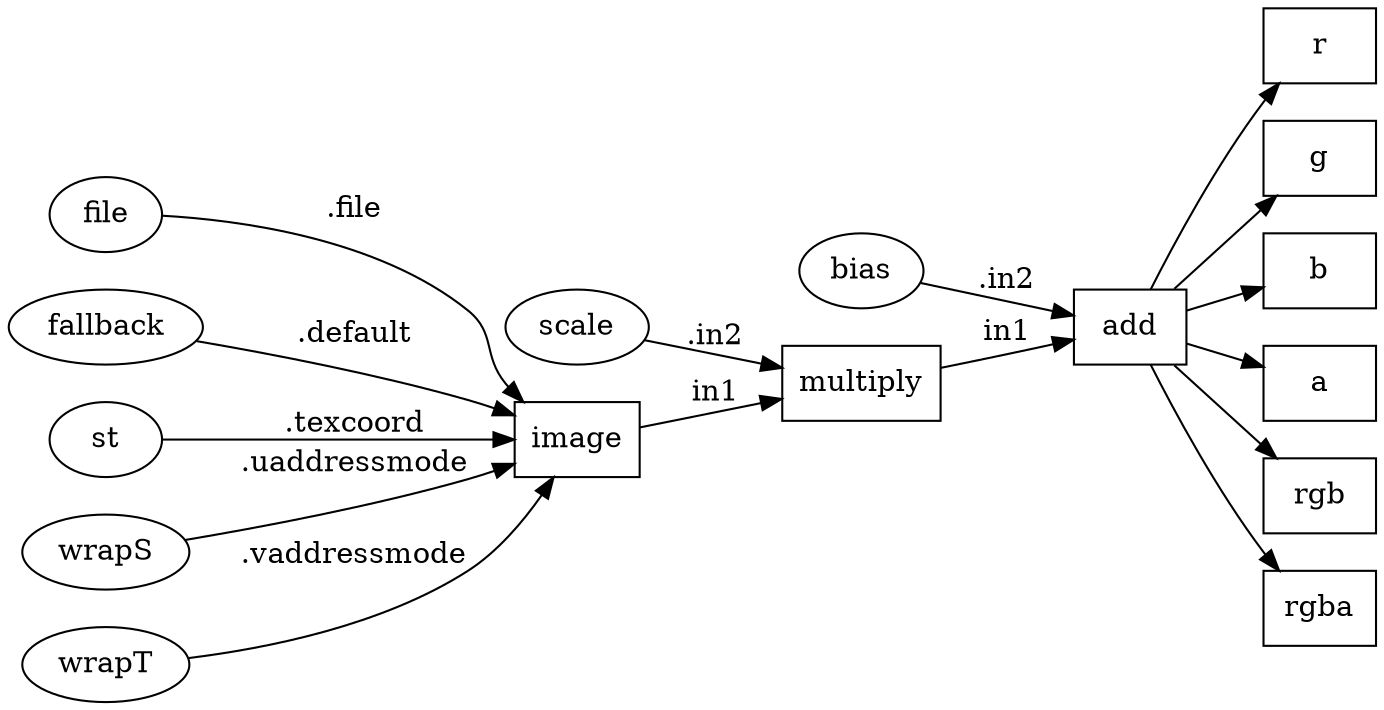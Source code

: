 digraph {
  rankdir = LR;
    IMP_UsdUVTexture_22_image_bias [label= "add"];
    IMP_UsdUVTexture_22_image_bias[shape = box];
    IMP_UsdUVTexture_22_image_bias ->     IMP_UsdUVTexture_22_r;
    IMP_UsdUVTexture_22_r [label= "r"];
    IMP_UsdUVTexture_22_r[shape = box]; 
    IMP_UsdUVTexture_22_biasINT [label="bias"];
    IMP_UsdUVTexture_22_biasINT [shape = ellipse];
    IMP_UsdUVTexture_22_image_bias [label="add"];
    IMP_UsdUVTexture_22_biasINT -> IMP_UsdUVTexture_22_image_bias [label=".in2"];
    IMP_UsdUVTexture_22_image_scale [label= "multiply"];
    IMP_UsdUVTexture_22_image_scale[shape = box];
    IMP_UsdUVTexture_22_image_scale ->     IMP_UsdUVTexture_22_image_bias [label= "in1"];
    IMP_UsdUVTexture_22_image_bias [label= "add"];
    IMP_UsdUVTexture_22_image_bias[shape = box]; 
    IMP_UsdUVTexture_22_scaleINT [label="scale"];
    IMP_UsdUVTexture_22_scaleINT [shape = ellipse];
    IMP_UsdUVTexture_22_image_scale [label="multiply"];
    IMP_UsdUVTexture_22_scaleINT -> IMP_UsdUVTexture_22_image_scale [label=".in2"];
    IMP_UsdUVTexture_22_image_reader [label= "image"];
    IMP_UsdUVTexture_22_image_reader[shape = box];
    IMP_UsdUVTexture_22_image_reader ->     IMP_UsdUVTexture_22_image_scale [label= "in1"];
    IMP_UsdUVTexture_22_image_scale [label= "multiply"];
    IMP_UsdUVTexture_22_image_scale[shape = box]; 
    IMP_UsdUVTexture_22_fileINT [label="file"];
    IMP_UsdUVTexture_22_fileINT [shape = ellipse];
    IMP_UsdUVTexture_22_image_reader [label="image"];
    IMP_UsdUVTexture_22_fileINT -> IMP_UsdUVTexture_22_image_reader [label=".file"];
    IMP_UsdUVTexture_22_fallbackINT [label="fallback"];
    IMP_UsdUVTexture_22_fallbackINT [shape = ellipse];
    IMP_UsdUVTexture_22_image_reader [label="image"];
    IMP_UsdUVTexture_22_fallbackINT -> IMP_UsdUVTexture_22_image_reader [label=".default"];
    IMP_UsdUVTexture_22_stINT [label="st"];
    IMP_UsdUVTexture_22_stINT [shape = ellipse];
    IMP_UsdUVTexture_22_image_reader [label="image"];
    IMP_UsdUVTexture_22_stINT -> IMP_UsdUVTexture_22_image_reader [label=".texcoord"];
    IMP_UsdUVTexture_22_wrapSINT [label="wrapS"];
    IMP_UsdUVTexture_22_wrapSINT [shape = ellipse];
    IMP_UsdUVTexture_22_image_reader [label="image"];
    IMP_UsdUVTexture_22_wrapSINT -> IMP_UsdUVTexture_22_image_reader [label=".uaddressmode"];
    IMP_UsdUVTexture_22_wrapTINT [label="wrapT"];
    IMP_UsdUVTexture_22_wrapTINT [shape = ellipse];
    IMP_UsdUVTexture_22_image_reader [label="image"];
    IMP_UsdUVTexture_22_wrapTINT -> IMP_UsdUVTexture_22_image_reader [label=".vaddressmode"];
    IMP_UsdUVTexture_22_image_bias [label= "add"];
    IMP_UsdUVTexture_22_image_bias[shape = box];
    IMP_UsdUVTexture_22_image_bias ->     IMP_UsdUVTexture_22_g;
    IMP_UsdUVTexture_22_g [label= "g"];
    IMP_UsdUVTexture_22_g[shape = box]; 
    IMP_UsdUVTexture_22_image_bias [label= "add"];
    IMP_UsdUVTexture_22_image_bias[shape = box];
    IMP_UsdUVTexture_22_image_bias ->     IMP_UsdUVTexture_22_b;
    IMP_UsdUVTexture_22_b [label= "b"];
    IMP_UsdUVTexture_22_b[shape = box]; 
    IMP_UsdUVTexture_22_image_bias [label= "add"];
    IMP_UsdUVTexture_22_image_bias[shape = box];
    IMP_UsdUVTexture_22_image_bias ->     IMP_UsdUVTexture_22_a;
    IMP_UsdUVTexture_22_a [label= "a"];
    IMP_UsdUVTexture_22_a[shape = box]; 
    IMP_UsdUVTexture_22_image_bias [label= "add"];
    IMP_UsdUVTexture_22_image_bias[shape = box];
    IMP_UsdUVTexture_22_image_bias ->     IMP_UsdUVTexture_22_rgb;
    IMP_UsdUVTexture_22_rgb [label= "rgb"];
    IMP_UsdUVTexture_22_rgb[shape = box]; 
    IMP_UsdUVTexture_22_image_bias [label= "add"];
    IMP_UsdUVTexture_22_image_bias[shape = box];
    IMP_UsdUVTexture_22_image_bias ->     IMP_UsdUVTexture_22_rgba;
    IMP_UsdUVTexture_22_rgba [label= "rgba"];
    IMP_UsdUVTexture_22_rgba[shape = box]; 
}
